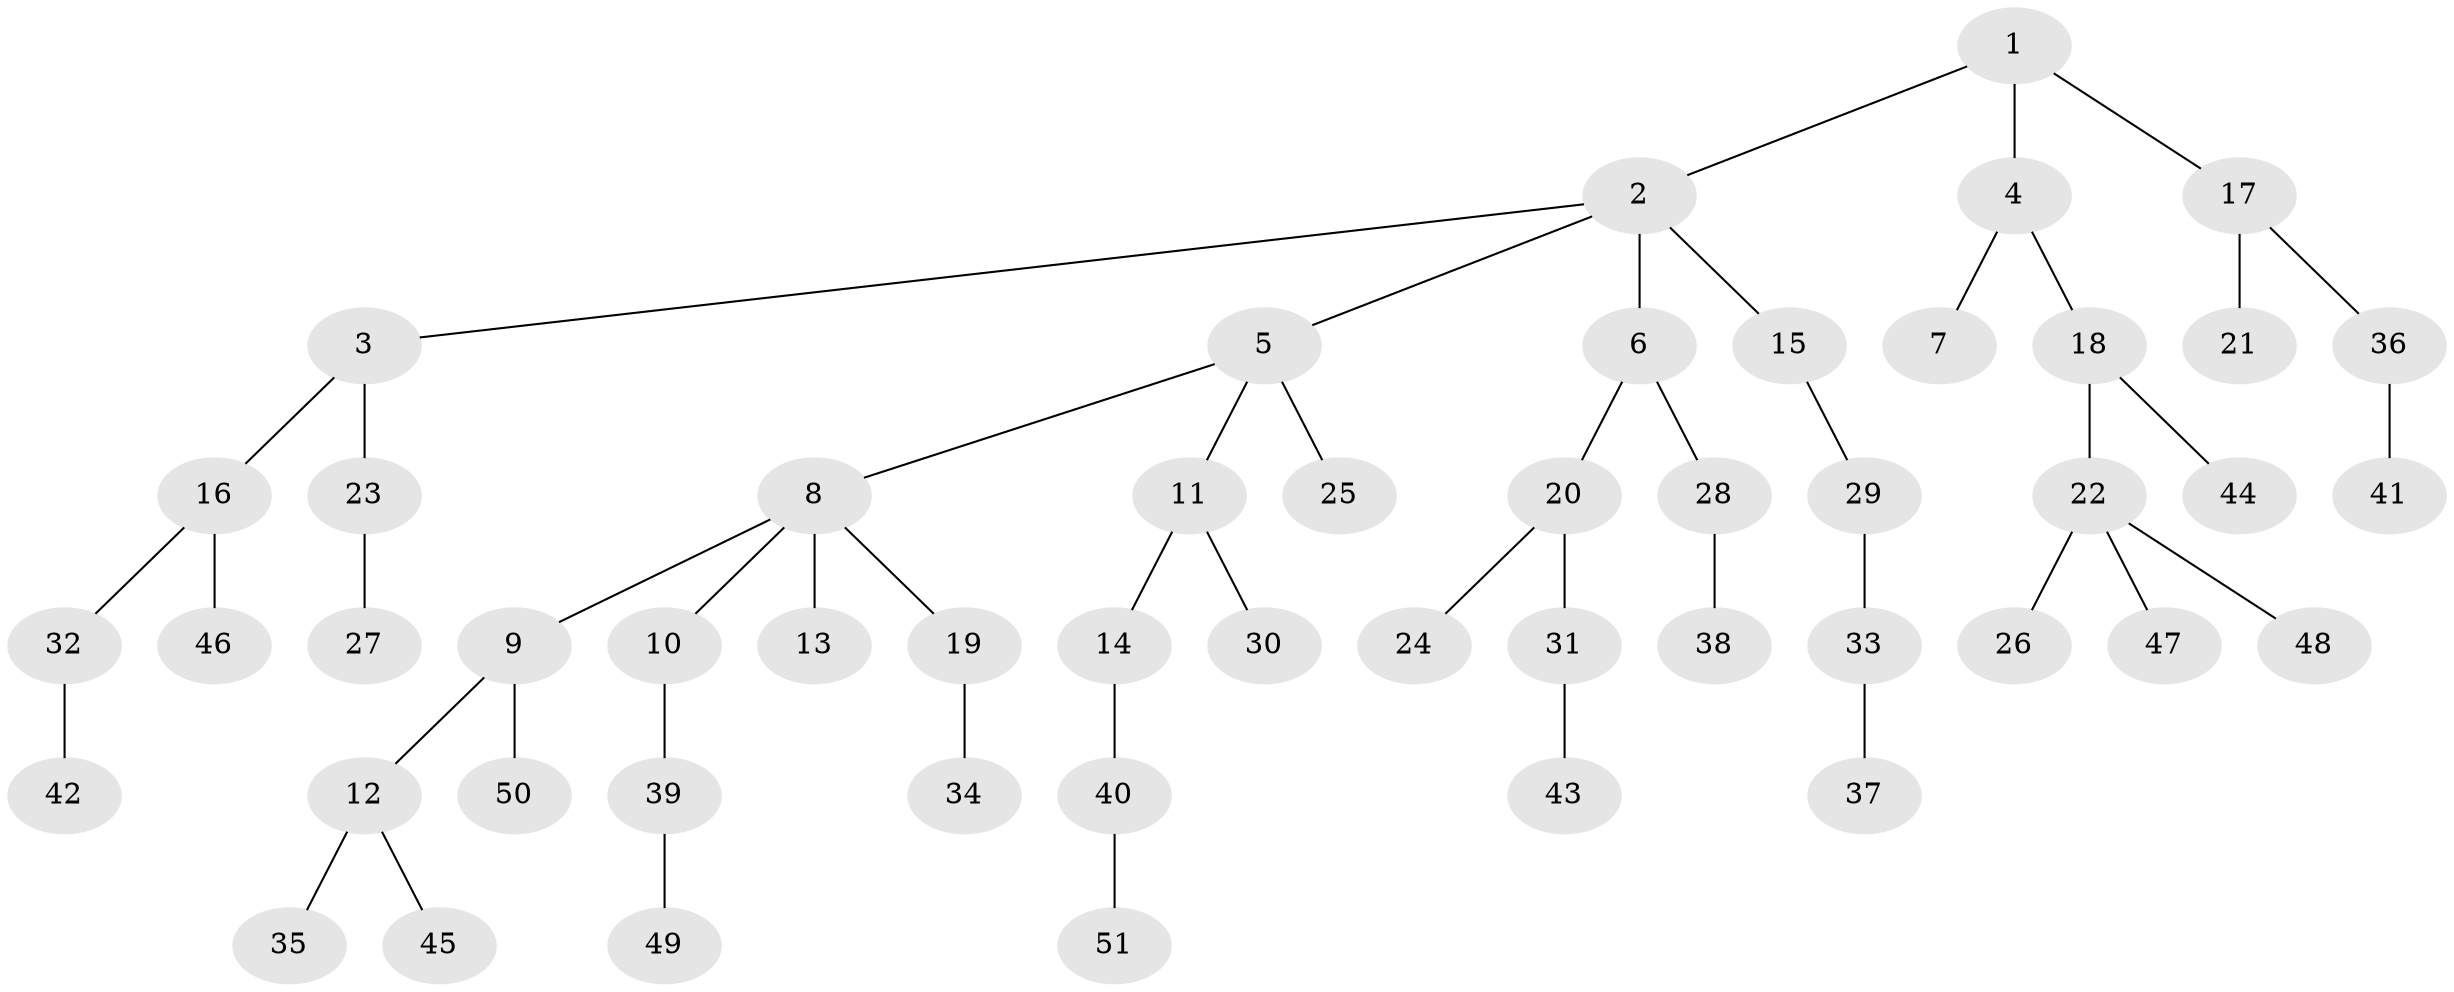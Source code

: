 // coarse degree distribution, {3: 0.13513513513513514, 5: 0.02702702702702703, 2: 0.4864864864864865, 4: 0.02702702702702703, 1: 0.32432432432432434}
// Generated by graph-tools (version 1.1) at 2025/51/03/04/25 22:51:53]
// undirected, 51 vertices, 50 edges
graph export_dot {
  node [color=gray90,style=filled];
  1;
  2;
  3;
  4;
  5;
  6;
  7;
  8;
  9;
  10;
  11;
  12;
  13;
  14;
  15;
  16;
  17;
  18;
  19;
  20;
  21;
  22;
  23;
  24;
  25;
  26;
  27;
  28;
  29;
  30;
  31;
  32;
  33;
  34;
  35;
  36;
  37;
  38;
  39;
  40;
  41;
  42;
  43;
  44;
  45;
  46;
  47;
  48;
  49;
  50;
  51;
  1 -- 2;
  1 -- 4;
  1 -- 17;
  2 -- 3;
  2 -- 5;
  2 -- 6;
  2 -- 15;
  3 -- 16;
  3 -- 23;
  4 -- 7;
  4 -- 18;
  5 -- 8;
  5 -- 11;
  5 -- 25;
  6 -- 20;
  6 -- 28;
  8 -- 9;
  8 -- 10;
  8 -- 13;
  8 -- 19;
  9 -- 12;
  9 -- 50;
  10 -- 39;
  11 -- 14;
  11 -- 30;
  12 -- 35;
  12 -- 45;
  14 -- 40;
  15 -- 29;
  16 -- 32;
  16 -- 46;
  17 -- 21;
  17 -- 36;
  18 -- 22;
  18 -- 44;
  19 -- 34;
  20 -- 24;
  20 -- 31;
  22 -- 26;
  22 -- 47;
  22 -- 48;
  23 -- 27;
  28 -- 38;
  29 -- 33;
  31 -- 43;
  32 -- 42;
  33 -- 37;
  36 -- 41;
  39 -- 49;
  40 -- 51;
}
